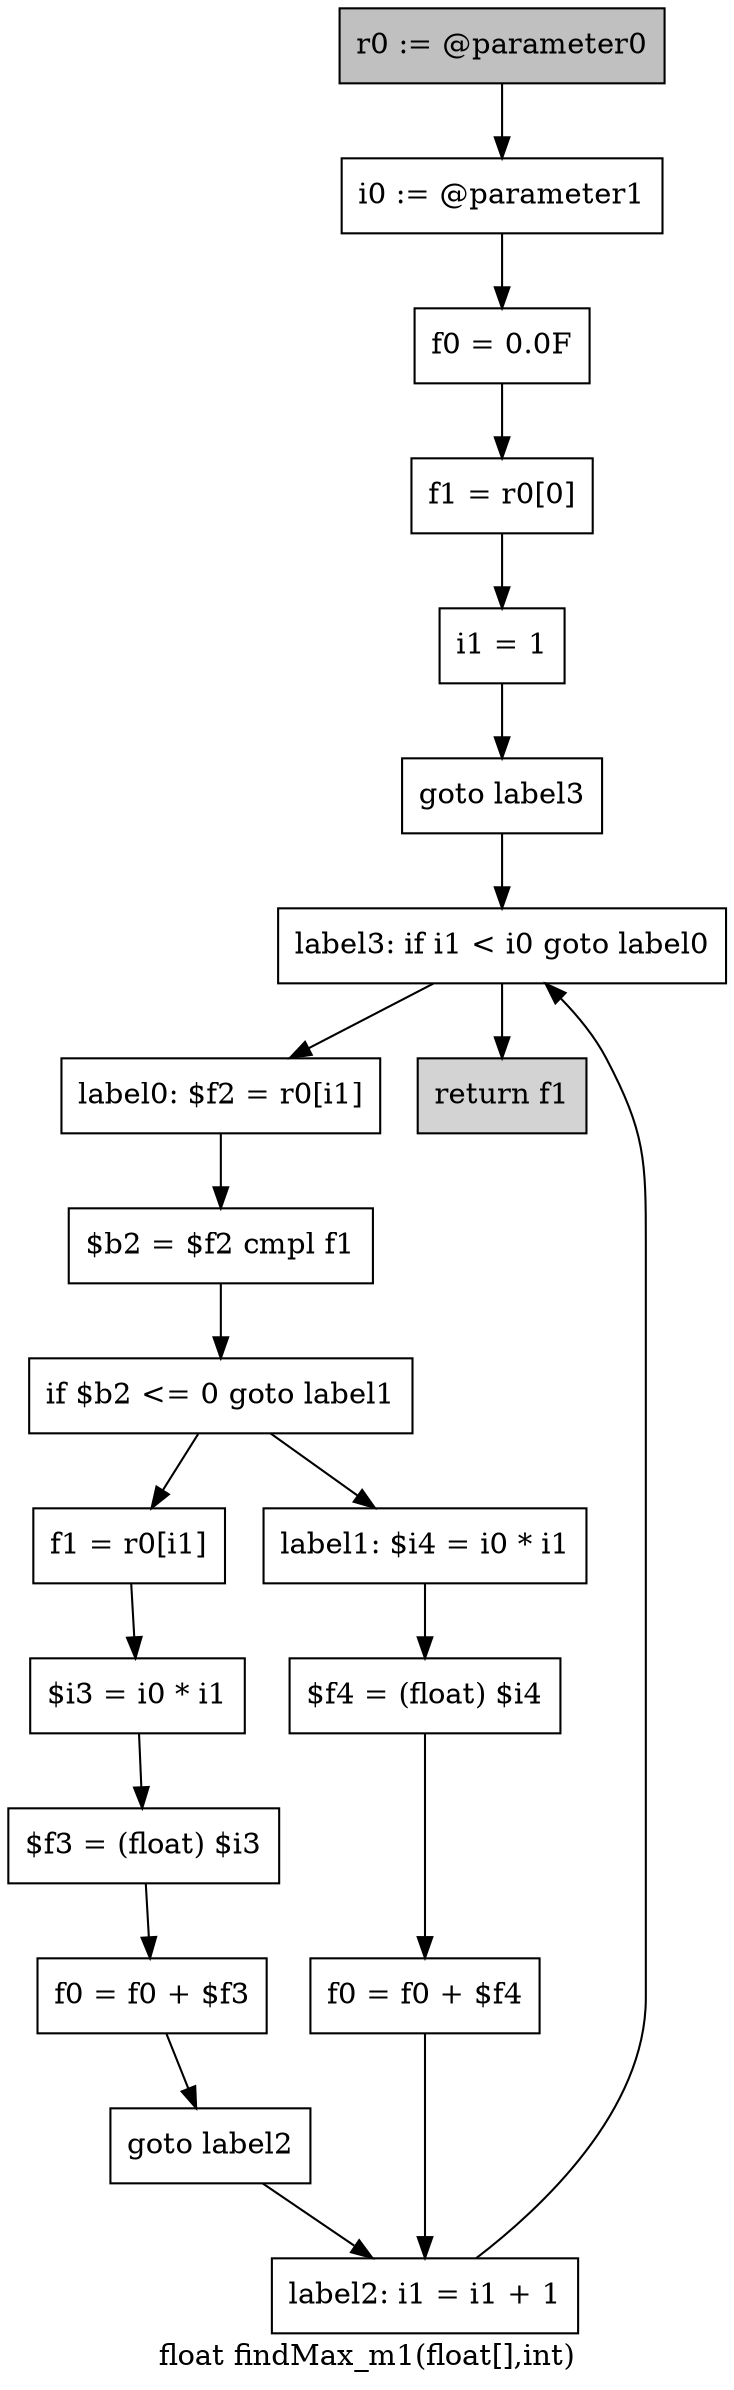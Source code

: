 digraph "float findMax_m1(float[],int)" {
    label="float findMax_m1(float[],int)";
    node [shape=box];
    "0" [style=filled,fillcolor=gray,label="r0 := @parameter0",];
    "1" [label="i0 := @parameter1",];
    "0"->"1";
    "2" [label="f0 = 0.0F",];
    "1"->"2";
    "3" [label="f1 = r0[0]",];
    "2"->"3";
    "4" [label="i1 = 1",];
    "3"->"4";
    "5" [label="goto label3",];
    "4"->"5";
    "18" [label="label3: if i1 < i0 goto label0",];
    "5"->"18";
    "6" [label="label0: $f2 = r0[i1]",];
    "7" [label="$b2 = $f2 cmpl f1",];
    "6"->"7";
    "8" [label="if $b2 <= 0 goto label1",];
    "7"->"8";
    "9" [label="f1 = r0[i1]",];
    "8"->"9";
    "14" [label="label1: $i4 = i0 * i1",];
    "8"->"14";
    "10" [label="$i3 = i0 * i1",];
    "9"->"10";
    "11" [label="$f3 = (float) $i3",];
    "10"->"11";
    "12" [label="f0 = f0 + $f3",];
    "11"->"12";
    "13" [label="goto label2",];
    "12"->"13";
    "17" [label="label2: i1 = i1 + 1",];
    "13"->"17";
    "15" [label="$f4 = (float) $i4",];
    "14"->"15";
    "16" [label="f0 = f0 + $f4",];
    "15"->"16";
    "16"->"17";
    "17"->"18";
    "18"->"6";
    "19" [style=filled,fillcolor=lightgray,label="return f1",];
    "18"->"19";
}
